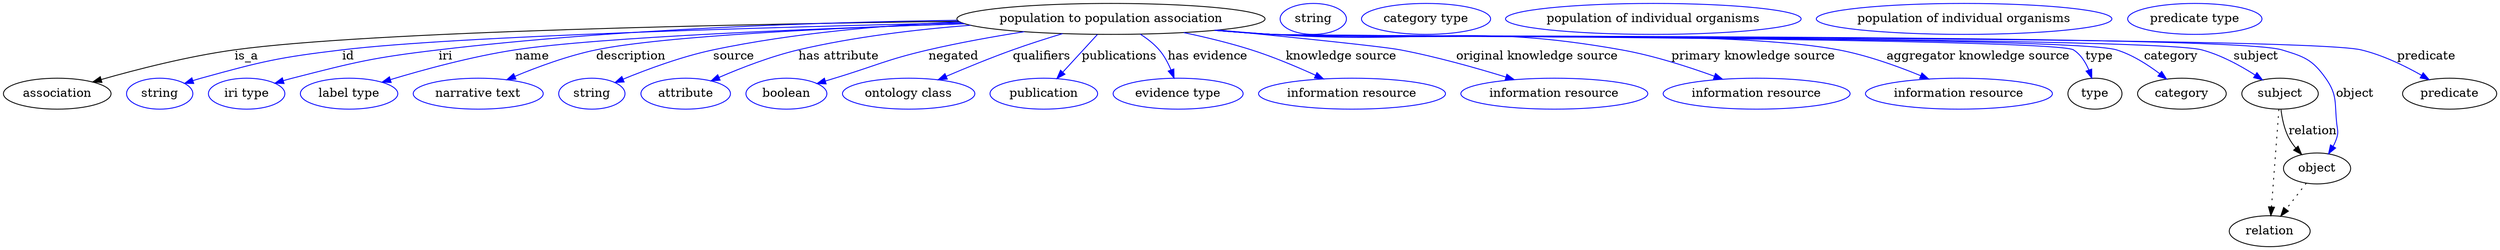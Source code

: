 digraph {
	graph [bb="0,0,2894,283"];
	node [label="\N"];
	"population to population association"	[height=0.5,
		label="population to population association",
		pos="1284.4,265",
		width=4.9648];
	association	[height=0.5,
		pos="62.394,178",
		width=1.7332];
	"population to population association" -> association	[label=is_a,
		lp="282.39,221.5",
		pos="e,103.74,191.67 1107.7,262.25 860.78,259.05 425.16,250.5 268.39,229 214.84,221.66 154.92,206.28 113.57,194.5"];
	id	[color=blue,
		height=0.5,
		label=string,
		pos="181.39,178",
		width=1.0652];
	"population to population association" -> id	[color=blue,
		label=id,
		lp="400.39,221.5",
		pos="e,210.37,190.01 1111.3,260.48 892.25,255.45 527.41,245.01 393.39,229 319.57,220.18 301.06,215.79 229.39,196 226.28,195.14 223.08,\
194.18 219.89,193.17",
		style=solid];
	iri	[color=blue,
		height=0.5,
		label="iri type",
		pos="282.39,178",
		width=1.2277];
	"population to population association" -> iri	[color=blue,
		label=iri,
		lp="513.39,221.5",
		pos="e,315.3,190.22 1106.3,263.42 947.99,261.14 710.57,253.39 505.39,229 428.97,219.91 409.95,215.12 335.39,196 332.02,195.13 328.54,\
194.17 325.05,193.16",
		style=solid];
	name	[color=blue,
		height=0.5,
		label="label type",
		pos="401.39,178",
		width=1.5707];
	"population to population association" -> name	[color=blue,
		label=name,
		lp="614.39,221.5",
		pos="e,439.73,191.39 1114.4,259.33 943.17,253.9 690.8,243.78 594.39,229 544.3,221.32 488.37,206.07 449.67,194.42",
		style=solid];
	description	[color=blue,
		height=0.5,
		label="narrative text",
		pos="551.39,178",
		width=2.0943];
	"population to population association" -> description	[color=blue,
		label=description,
		lp="727.89,221.5",
		pos="e,584.4,194.25 1113.9,259.56 966.78,254.71 765.85,245.35 687.39,229 655.04,222.26 620.08,209.27 593.71,198.22",
		style=solid];
	source	[color=blue,
		height=0.5,
		label=string,
		pos="683.39,178",
		width=1.0652];
	"population to population association" -> source	[color=blue,
		label=source,
		lp="846.39,221.5",
		pos="e,710.19,191.1 1108.4,261.75 1021.5,257.85 915.62,248.87 822.39,229 786.38,221.32 747.04,206.53 719.44,195.02",
		style=solid];
	"has attribute"	[color=blue,
		height=0.5,
		label=attribute,
		pos="791.39,178",
		width=1.4443];
	"population to population association" -> "has attribute"	[color=blue,
		label="has attribute",
		lp="968.39,221.5",
		pos="e,820.87,192.99 1120.7,257.66 1057.8,252.77 985.64,244.15 921.39,229 889.78,221.54 855.54,208.14 830.15,197.09",
		style=solid];
	negated	[color=blue,
		height=0.5,
		label=boolean,
		pos="908.39,178",
		width=1.2999];
	"population to population association" -> negated	[color=blue,
		label=negated,
		lp="1101.4,221.5",
		pos="e,943.59,189.91 1183.6,250.11 1148.2,244.51 1108.4,237.38 1072.4,229 1023.1,217.52 1011.8,210.81 963.39,196 960.09,194.99 956.68,\
193.94 953.25,192.89",
		style=solid];
	qualifiers	[color=blue,
		height=0.5,
		label="ontology class",
		pos="1049.4,178",
		width=2.1304];
	"population to population association" -> qualifiers	[color=blue,
		label=qualifiers,
		lp="1203.9,221.5",
		pos="e,1083.7,194.2 1228.1,247.86 1209.6,242.25 1189,235.68 1170.4,229 1144.5,219.69 1116,207.99 1093.2,198.25",
		style=solid];
	publications	[color=blue,
		height=0.5,
		label=publication,
		pos="1206.4,178",
		width=1.7332];
	"population to population association" -> publications	[color=blue,
		label=publications,
		lp="1294.4,221.5",
		pos="e,1221.6,195.6 1268.6,246.8 1257.1,234.31 1241.5,217.24 1228.7,203.35",
		style=solid];
	"has evidence"	[color=blue,
		height=0.5,
		label="evidence type",
		pos="1362.4,178",
		width=2.0943];
	"population to population association" -> "has evidence"	[color=blue,
		label="has evidence",
		lp="1396.9,221.5",
		pos="e,1357.7,196.17 1318.3,247.32 1326.3,242.25 1334.2,236.11 1340.4,229 1346.2,222.27 1350.7,213.76 1354.1,205.67",
		style=solid];
	"knowledge source"	[color=blue,
		height=0.5,
		label="information resource",
		pos="1564.4,178",
		width=3.015];
	"population to population association" -> "knowledge source"	[color=blue,
		label="knowledge source",
		lp="1551.9,221.5",
		pos="e,1531.3,195.19 1369,249.06 1394.4,243.71 1422.3,236.98 1447.4,229 1472.7,220.96 1500,209.44 1521.9,199.49",
		style=solid];
	"original knowledge source"	[color=blue,
		height=0.5,
		label="information resource",
		pos="1799.4,178",
		width=3.015];
	"population to population association" -> "original knowledge source"	[color=blue,
		label="original knowledge source",
		lp="1779.4,221.5",
		pos="e,1752.8,194.35 1409.1,252.03 1495.9,243.53 1599.7,232.95 1620.4,229 1662.1,221.06 1708.3,208.07 1743.2,197.31",
		style=solid];
	"primary knowledge source"	[color=blue,
		height=0.5,
		label="information resource",
		pos="2034.4,178",
		width=3.015];
	"population to population association" -> "primary knowledge source"	[color=blue,
		label="primary knowledge source",
		lp="2030.4,221.5",
		pos="e,1994.8,194.82 1408.2,251.99 1429.6,250.15 1451.6,248.4 1472.4,247 1652.2,234.88 1700,260.61 1877.4,229 1914.4,222.41 1954.7,209.43 \
1985.2,198.34",
		style=solid];
	"aggregator knowledge source"	[color=blue,
		height=0.5,
		label="information resource",
		pos="2269.4,178",
		width=3.015];
	"population to population association" -> "aggregator knowledge source"	[color=blue,
		label="aggregator knowledge source",
		lp="2291.9,221.5",
		pos="e,2234.3,195.04 1406.4,251.84 1428.4,249.98 1451,248.26 1472.4,247 1618.2,238.42 1985.8,255.9 2129.4,229 2162.3,222.84 2197.7,210.11 \
2224.7,199.03",
		style=solid];
	type	[height=0.5,
		pos="2427.4,178",
		width=0.86659];
	"population to population association" -> type	[color=blue,
		label=type,
		lp="2432.4,221.5",
		pos="e,2423.7,196.03 1405.7,251.76 1427.8,249.89 1450.8,248.18 1472.4,247 1498.2,245.59 2380.5,242.8 2402.4,229 2410.8,223.67 2416.5,\
214.56 2420.3,205.56",
		style=solid];
	category	[height=0.5,
		pos="2528.4,178",
		width=1.4263];
	"population to population association" -> category	[color=blue,
		label=category,
		lp="2515.9,221.5",
		pos="e,2510.6,194.99 1405.7,251.75 1427.8,249.87 1450.8,248.17 1472.4,247 1526.8,244.05 2400.4,245.1 2452.4,229 2470.6,223.35 2488.6,\
211.89 2502.5,201.36",
		style=solid];
	subject	[height=0.5,
		pos="2642.4,178",
		width=1.2277];
	"population to population association" -> subject	[color=blue,
		label=subject,
		lp="2614.4,221.5",
		pos="e,2622,194.05 1405.4,251.74 1427.7,249.86 1450.7,248.16 1472.4,247 1532.3,243.8 2493.4,244.39 2551.4,229 2573.6,223.09 2596.4,210.63 \
2613.5,199.63",
		style=solid];
	object	[height=0.5,
		pos="2685.4,91",
		width=1.0832];
	"population to population association" -> object	[color=blue,
		label=object,
		lp="2729.4,178",
		pos="e,2698.8,108.09 1405.4,251.71 1427.7,249.84 1450.7,248.15 1472.4,247 1537.4,243.57 2582.1,247.92 2644.4,229 2670.2,221.15 2679.8,\
218.03 2695.4,196 2709.7,175.86 2705.5,166.51 2708.4,142 2709.2,135.38 2710.3,133.39 2708.4,127 2707.4,123.55 2705.9,120.13 2704.1,\
116.85",
		style=solid];
	predicate	[height=0.5,
		pos="2839.4,178",
		width=1.5165];
	"population to population association" -> predicate	[color=blue,
		label=predicate,
		lp="2812.4,221.5",
		pos="e,2815.6,194.32 1405.2,251.71 1427.5,249.83 1450.6,248.14 1472.4,247 1542.5,243.33 2668.1,245.22 2736.4,229 2761.3,223.09 2787.2,\
210.5 2806.7,199.43",
		style=solid];
	association_type	[color=blue,
		height=0.5,
		label=string,
		pos="1519.4,265",
		width=1.0652];
	association_category	[color=blue,
		height=0.5,
		label="category type",
		pos="1650.4,265",
		width=2.0762];
	subject -> object	[label=relation,
		lp="2680.4,134.5",
		pos="e,2667.5,107.23 2643.5,159.55 2644.7,149.57 2647.2,137.07 2652.4,127 2654.6,122.68 2657.5,118.52 2660.7,114.66"];
	relation	[height=0.5,
		pos="2630.4,18",
		width=1.2999];
	subject -> relation	[pos="e,2631.7,36.188 2641.1,159.79 2639,132.48 2635,78.994 2632.5,46.38",
		style=dotted];
	"population to population association_subject"	[color=blue,
		height=0.5,
		label="population of individual organisms",
		pos="1914.4,265",
		width=4.7662];
	object -> relation	[pos="e,2643.2,35.54 2672.9,73.889 2666,64.939 2657.2,53.617 2649.4,43.584",
		style=dotted];
	"population to population association_object"	[color=blue,
		height=0.5,
		label="population of individual organisms",
		pos="2275.4,265",
		width=4.7662];
	"population to population association_predicate"	[color=blue,
		height=0.5,
		label="predicate type",
		pos="2543.4,265",
		width=2.1665];
}
